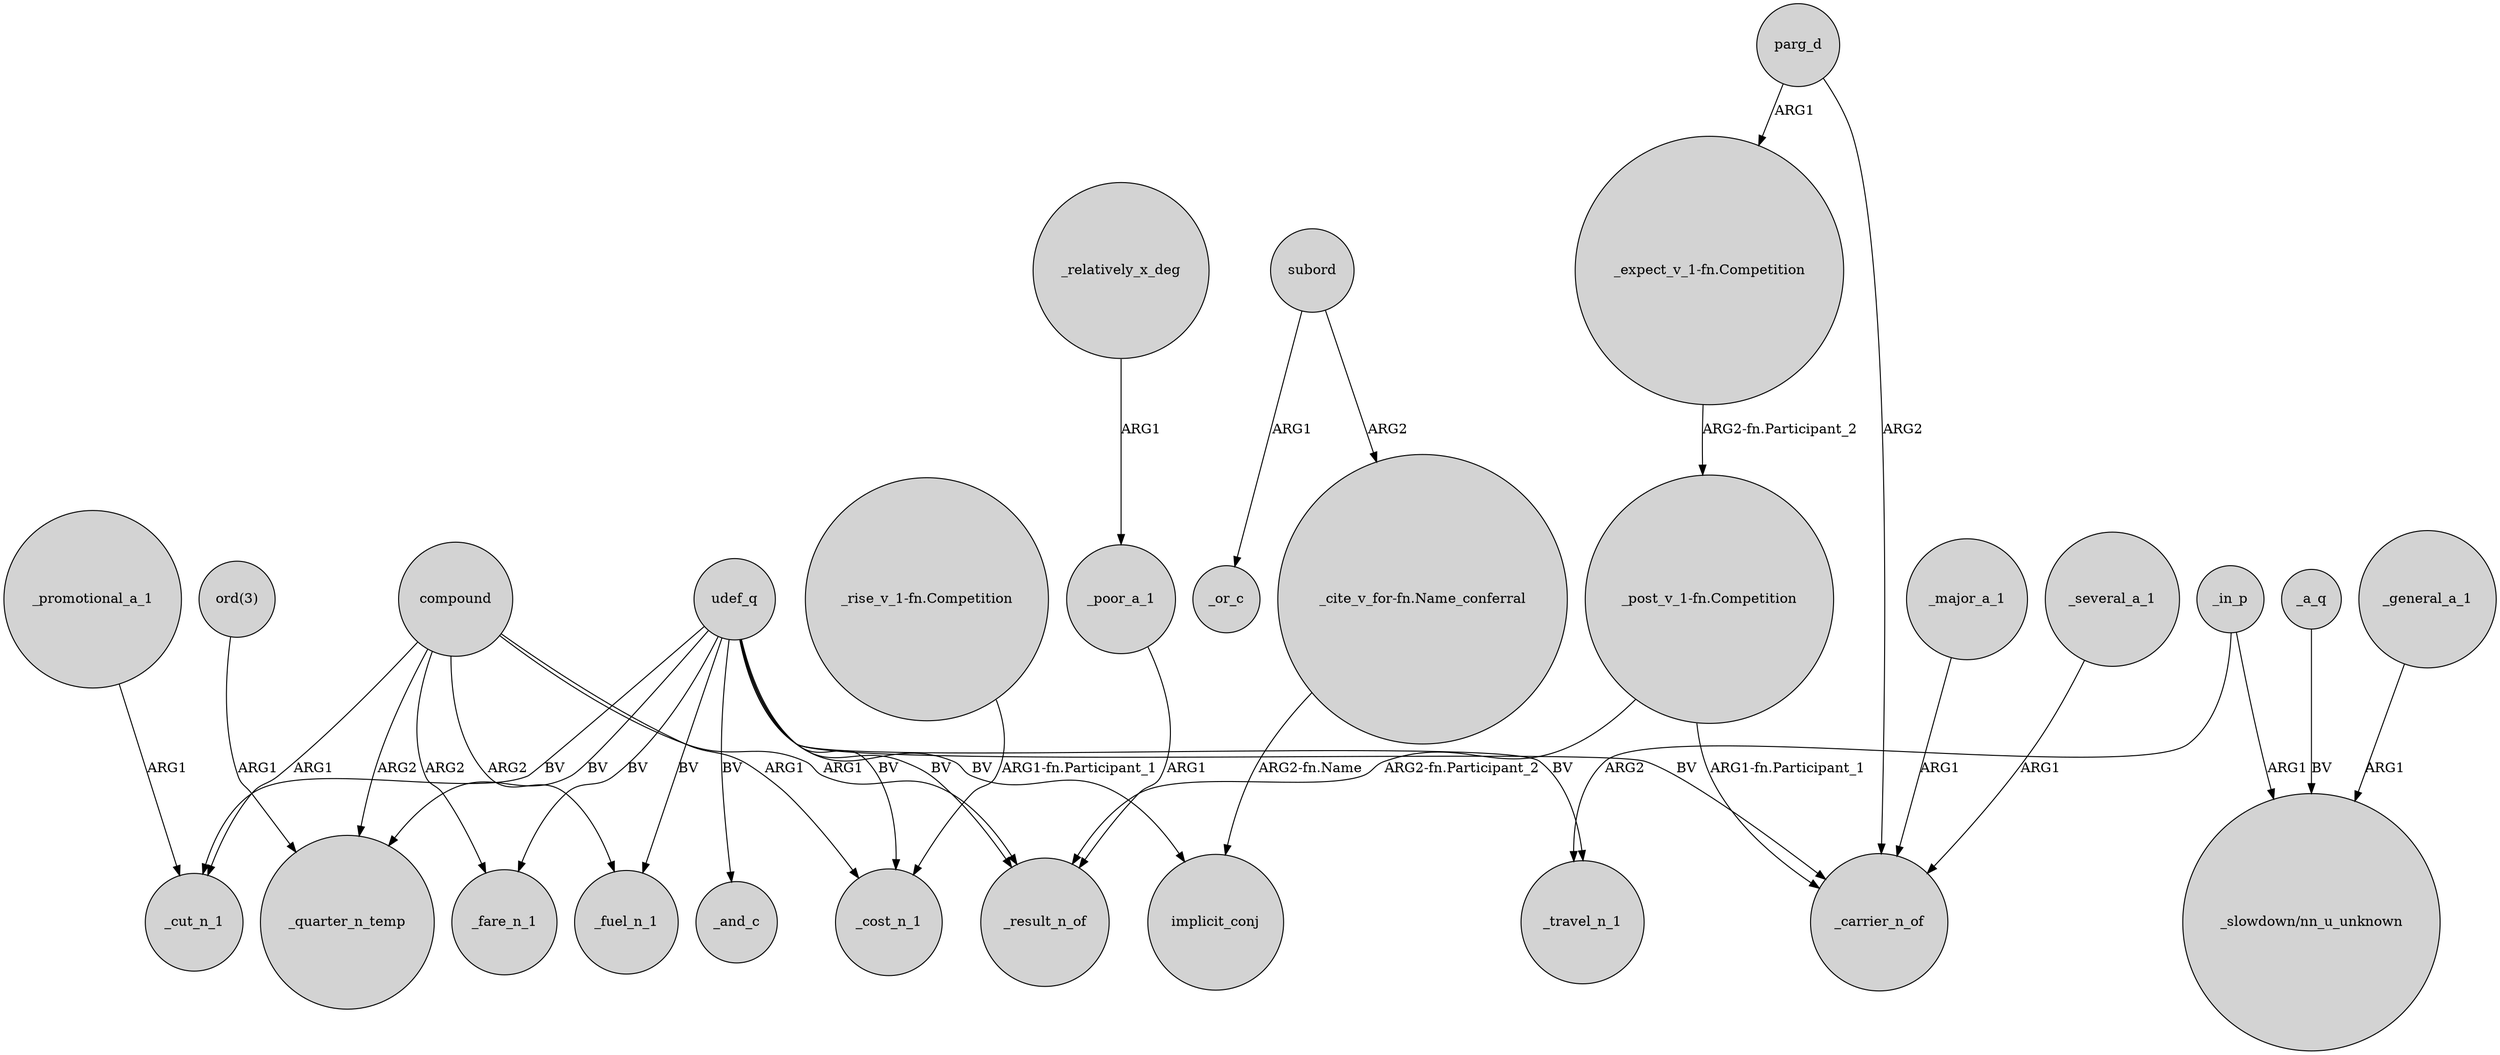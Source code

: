 digraph {
	node [shape=circle style=filled]
	udef_q -> _cut_n_1 [label=BV]
	_major_a_1 -> _carrier_n_of [label=ARG1]
	compound -> _cut_n_1 [label=ARG1]
	"ord(3)" -> _quarter_n_temp [label=ARG1]
	_several_a_1 -> _carrier_n_of [label=ARG1]
	udef_q -> _fuel_n_1 [label=BV]
	_in_p -> "_slowdown/nn_u_unknown" [label=ARG1]
	_poor_a_1 -> _result_n_of [label=ARG1]
	"_rise_v_1-fn.Competition" -> _cost_n_1 [label="ARG1-fn.Participant_1"]
	udef_q -> _fare_n_1 [label=BV]
	udef_q -> _carrier_n_of [label=BV]
	subord -> "_cite_v_for-fn.Name_conferral" [label=ARG2]
	udef_q -> _and_c [label=BV]
	_promotional_a_1 -> _cut_n_1 [label=ARG1]
	"_post_v_1-fn.Competition" -> _carrier_n_of [label="ARG1-fn.Participant_1"]
	"_expect_v_1-fn.Competition" -> "_post_v_1-fn.Competition" [label="ARG2-fn.Participant_2"]
	"_cite_v_for-fn.Name_conferral" -> implicit_conj [label="ARG2-fn.Name"]
	compound -> _quarter_n_temp [label=ARG2]
	compound -> _fare_n_1 [label=ARG2]
	"_post_v_1-fn.Competition" -> _result_n_of [label="ARG2-fn.Participant_2"]
	compound -> _fuel_n_1 [label=ARG2]
	parg_d -> _carrier_n_of [label=ARG2]
	parg_d -> "_expect_v_1-fn.Competition" [label=ARG1]
	_relatively_x_deg -> _poor_a_1 [label=ARG1]
	udef_q -> _quarter_n_temp [label=BV]
	_in_p -> _travel_n_1 [label=ARG2]
	subord -> _or_c [label=ARG1]
	compound -> _cost_n_1 [label=ARG1]
	compound -> _result_n_of [label=ARG1]
	udef_q -> _result_n_of [label=BV]
	_a_q -> "_slowdown/nn_u_unknown" [label=BV]
	udef_q -> implicit_conj [label=BV]
	udef_q -> _travel_n_1 [label=BV]
	udef_q -> _cost_n_1 [label=BV]
	_general_a_1 -> "_slowdown/nn_u_unknown" [label=ARG1]
}
